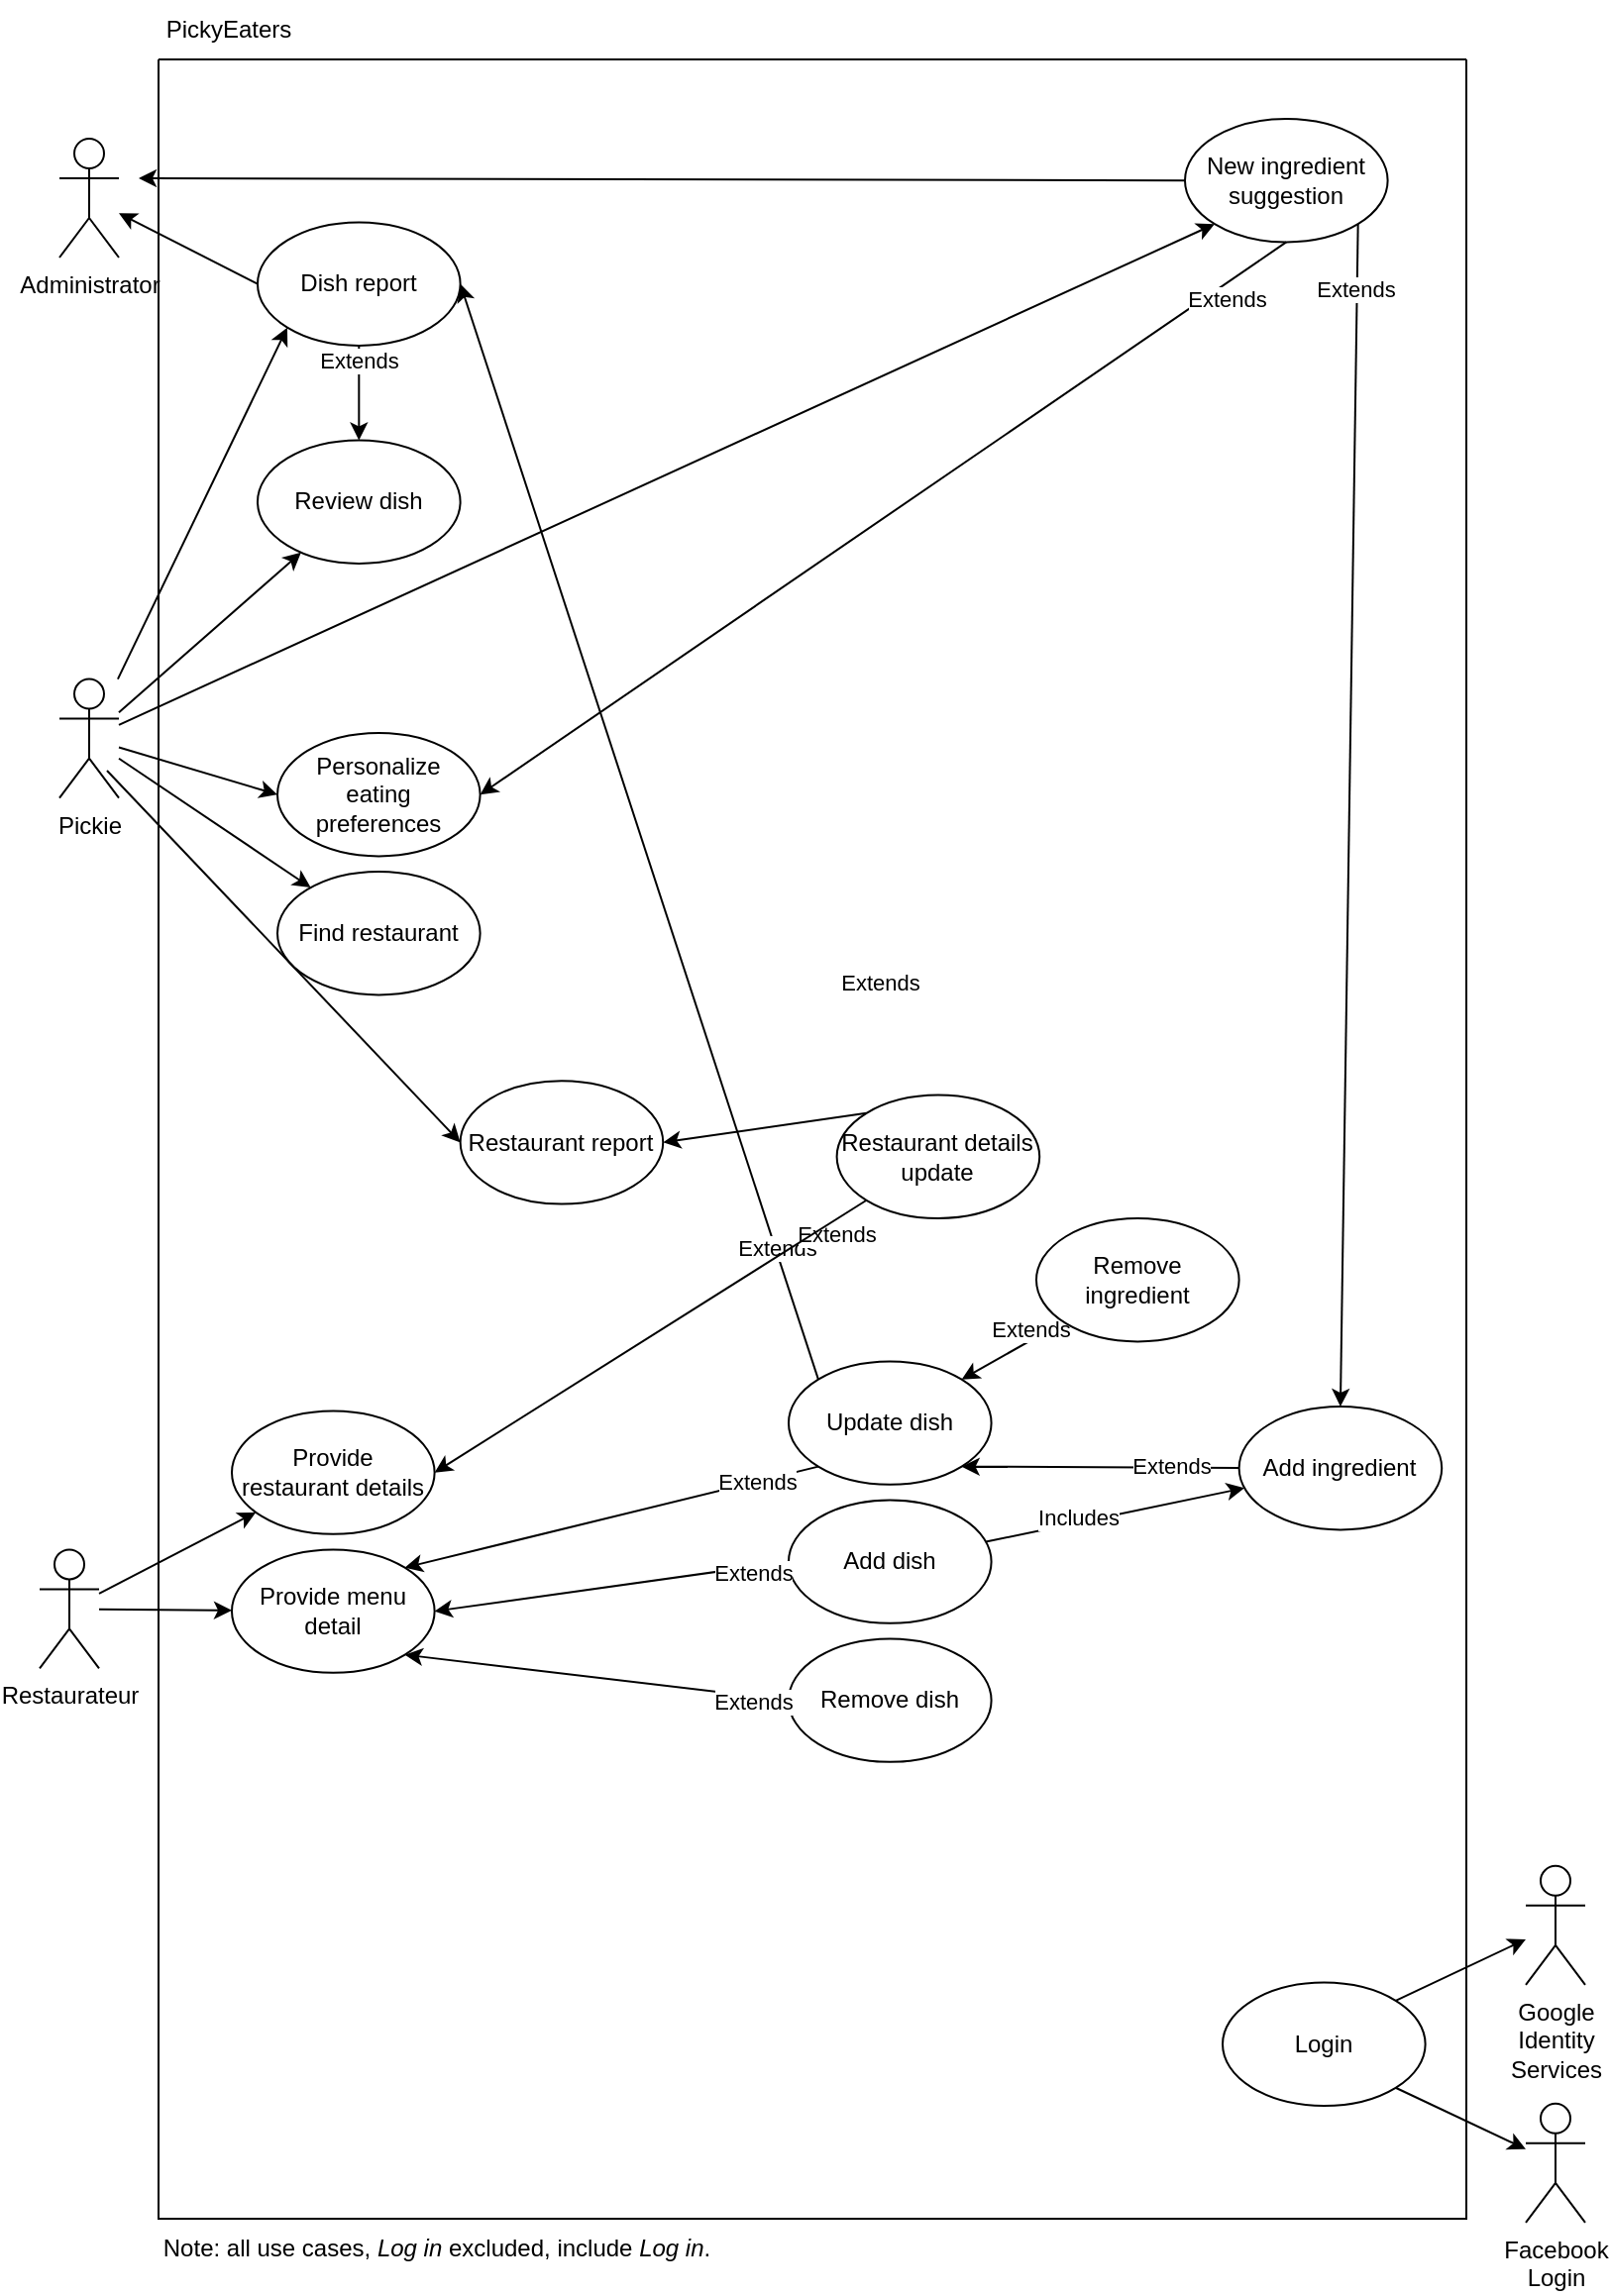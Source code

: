 <mxfile version="22.1.2" type="device">
  <diagram name="Pagina-1" id="WWh0_SsoO25W6FRa21t9">
    <mxGraphModel dx="1434" dy="836" grid="1" gridSize="10" guides="1" tooltips="1" connect="1" arrows="1" fold="1" page="1" pageScale="1" pageWidth="827" pageHeight="1169" math="0" shadow="0">
      <root>
        <mxCell id="0" />
        <mxCell id="1" parent="0" />
        <mxCell id="SUVodkcdX4tQ2F5Mpv8K-131" value="" style="swimlane;startSize=0;" parent="1" vertex="1">
          <mxGeometry x="80" y="40" width="660" height="1090" as="geometry">
            <mxRectangle x="100" y="40" width="50" height="40" as="alternateBounds" />
          </mxGeometry>
        </mxCell>
        <mxCell id="gfF8k4J5GaET6WxlGwNS-1" value="" style="rounded=0;orthogonalLoop=1;jettySize=auto;html=1;entryX=0.5;entryY=0;entryDx=0;entryDy=0;exitX=1;exitY=1;exitDx=0;exitDy=0;" parent="SUVodkcdX4tQ2F5Mpv8K-131" source="SUVodkcdX4tQ2F5Mpv8K-222" target="SUVodkcdX4tQ2F5Mpv8K-21" edge="1">
          <mxGeometry relative="1" as="geometry" />
        </mxCell>
        <mxCell id="gfF8k4J5GaET6WxlGwNS-2" value="Extends" style="edgeLabel;html=1;align=center;verticalAlign=middle;resizable=0;points=[];" parent="gfF8k4J5GaET6WxlGwNS-1" vertex="1" connectable="0">
          <mxGeometry x="-0.699" y="-1" relative="1" as="geometry">
            <mxPoint x="1" y="-57" as="offset" />
          </mxGeometry>
        </mxCell>
        <mxCell id="SUVodkcdX4tQ2F5Mpv8K-222" value="New ingredient suggestion" style="ellipse;whiteSpace=wrap;html=1;movable=1;resizable=1;rotatable=1;deletable=1;editable=1;locked=0;connectable=1;" parent="SUVodkcdX4tQ2F5Mpv8K-131" vertex="1">
          <mxGeometry x="518.002" y="30" width="102.308" height="62.222" as="geometry" />
        </mxCell>
        <mxCell id="SUVodkcdX4tQ2F5Mpv8K-224" value="" style="rounded=0;orthogonalLoop=1;jettySize=auto;html=1;entryX=1;entryY=0.5;entryDx=0;entryDy=0;exitX=0.5;exitY=1;exitDx=0;exitDy=0;" parent="SUVodkcdX4tQ2F5Mpv8K-131" source="SUVodkcdX4tQ2F5Mpv8K-222" target="SUVodkcdX4tQ2F5Mpv8K-11" edge="1">
          <mxGeometry relative="1" as="geometry" />
        </mxCell>
        <mxCell id="0ggBJ-V_-2L_ERKzc3WN-99" value="Extends" style="edgeLabel;html=1;align=center;verticalAlign=middle;resizable=0;points=[];" parent="SUVodkcdX4tQ2F5Mpv8K-224" vertex="1" connectable="0">
          <mxGeometry x="-0.499" y="2" relative="1" as="geometry">
            <mxPoint x="70" y="-43" as="offset" />
          </mxGeometry>
        </mxCell>
        <mxCell id="SUVodkcdX4tQ2F5Mpv8K-117" value="Login" style="ellipse;whiteSpace=wrap;html=1;movable=1;resizable=1;rotatable=1;deletable=1;editable=1;locked=0;connectable=1;" parent="SUVodkcdX4tQ2F5Mpv8K-131" vertex="1">
          <mxGeometry x="537" y="970.78" width="102.308" height="62.222" as="geometry" />
        </mxCell>
        <mxCell id="SUVodkcdX4tQ2F5Mpv8K-26" value="" style="rounded=0;orthogonalLoop=1;jettySize=auto;html=1;" parent="SUVodkcdX4tQ2F5Mpv8K-131" source="SUVodkcdX4tQ2F5Mpv8K-3" target="SUVodkcdX4tQ2F5Mpv8K-15" edge="1">
          <mxGeometry relative="1" as="geometry">
            <mxPoint x="-40" y="787.21" as="sourcePoint" />
          </mxGeometry>
        </mxCell>
        <mxCell id="SUVodkcdX4tQ2F5Mpv8K-115" value="" style="rounded=0;orthogonalLoop=1;jettySize=auto;html=1;" parent="SUVodkcdX4tQ2F5Mpv8K-131" source="SUVodkcdX4tQ2F5Mpv8K-3" target="SUVodkcdX4tQ2F5Mpv8K-114" edge="1">
          <mxGeometry relative="1" as="geometry" />
        </mxCell>
        <mxCell id="SUVodkcdX4tQ2F5Mpv8K-3" value="Restaurateur" style="shape=umlActor;verticalLabelPosition=bottom;verticalAlign=top;html=1;" parent="SUVodkcdX4tQ2F5Mpv8K-131" vertex="1">
          <mxGeometry x="-60" y="752.21" width="30" height="60" as="geometry" />
        </mxCell>
        <mxCell id="SUVodkcdX4tQ2F5Mpv8K-70" value="Remove dish" style="ellipse;whiteSpace=wrap;html=1;movable=1;resizable=1;rotatable=1;deletable=1;editable=1;locked=0;connectable=1;" parent="SUVodkcdX4tQ2F5Mpv8K-131" vertex="1">
          <mxGeometry x="317.985" y="797.213" width="102.308" height="62.222" as="geometry" />
        </mxCell>
        <mxCell id="SUVodkcdX4tQ2F5Mpv8K-212" value="" style="rounded=0;orthogonalLoop=1;jettySize=auto;html=1;" parent="SUVodkcdX4tQ2F5Mpv8K-131" source="SUVodkcdX4tQ2F5Mpv8K-107" target="SUVodkcdX4tQ2F5Mpv8K-21" edge="1">
          <mxGeometry relative="1" as="geometry" />
        </mxCell>
        <mxCell id="0ggBJ-V_-2L_ERKzc3WN-108" value="Includes" style="edgeLabel;html=1;align=center;verticalAlign=middle;resizable=0;points=[];" parent="SUVodkcdX4tQ2F5Mpv8K-212" vertex="1" connectable="0">
          <mxGeometry x="0.469" y="-1" relative="1" as="geometry">
            <mxPoint x="-50" y="6" as="offset" />
          </mxGeometry>
        </mxCell>
        <mxCell id="SUVodkcdX4tQ2F5Mpv8K-107" value="Add dish" style="ellipse;whiteSpace=wrap;html=1;movable=1;resizable=1;rotatable=1;deletable=1;editable=1;locked=0;connectable=1;" parent="SUVodkcdX4tQ2F5Mpv8K-131" vertex="1">
          <mxGeometry x="317.985" y="727.213" width="102.308" height="62.222" as="geometry" />
        </mxCell>
        <mxCell id="SUVodkcdX4tQ2F5Mpv8K-19" value="Update dish" style="ellipse;whiteSpace=wrap;html=1;movable=1;resizable=1;rotatable=1;deletable=1;editable=1;locked=0;connectable=1;" parent="SUVodkcdX4tQ2F5Mpv8K-131" vertex="1">
          <mxGeometry x="317.988" y="657.216" width="102.308" height="62.222" as="geometry" />
        </mxCell>
        <mxCell id="SUVodkcdX4tQ2F5Mpv8K-218" value="" style="rounded=0;orthogonalLoop=1;jettySize=auto;html=1;entryX=1;entryY=0;entryDx=0;entryDy=0;" parent="SUVodkcdX4tQ2F5Mpv8K-131" source="SUVodkcdX4tQ2F5Mpv8K-20" target="SUVodkcdX4tQ2F5Mpv8K-19" edge="1">
          <mxGeometry relative="1" as="geometry" />
        </mxCell>
        <mxCell id="0ggBJ-V_-2L_ERKzc3WN-107" value="Extends" style="edgeLabel;html=1;align=center;verticalAlign=middle;resizable=0;points=[];" parent="SUVodkcdX4tQ2F5Mpv8K-218" vertex="1" connectable="0">
          <mxGeometry x="-0.731" relative="1" as="geometry">
            <mxPoint x="-10" as="offset" />
          </mxGeometry>
        </mxCell>
        <mxCell id="SUVodkcdX4tQ2F5Mpv8K-20" value="Remove ingredient" style="ellipse;whiteSpace=wrap;html=1;movable=1;resizable=1;rotatable=1;deletable=1;editable=1;locked=0;connectable=1;" parent="SUVodkcdX4tQ2F5Mpv8K-131" vertex="1">
          <mxGeometry x="442.997" y="585.002" width="102.308" height="62.222" as="geometry" />
        </mxCell>
        <mxCell id="SUVodkcdX4tQ2F5Mpv8K-215" value="" style="rounded=0;orthogonalLoop=1;jettySize=auto;html=1;entryX=1;entryY=1;entryDx=0;entryDy=0;" parent="SUVodkcdX4tQ2F5Mpv8K-131" source="SUVodkcdX4tQ2F5Mpv8K-21" target="SUVodkcdX4tQ2F5Mpv8K-19" edge="1">
          <mxGeometry relative="1" as="geometry" />
        </mxCell>
        <mxCell id="0ggBJ-V_-2L_ERKzc3WN-109" value="Extends" style="edgeLabel;html=1;align=center;verticalAlign=middle;resizable=0;points=[];" parent="SUVodkcdX4tQ2F5Mpv8K-215" vertex="1" connectable="0">
          <mxGeometry x="-0.509" y="-1" relative="1" as="geometry">
            <mxPoint as="offset" />
          </mxGeometry>
        </mxCell>
        <mxCell id="SUVodkcdX4tQ2F5Mpv8K-21" value="Add ingredient" style="ellipse;whiteSpace=wrap;html=1;movable=1;resizable=1;rotatable=1;deletable=1;editable=1;locked=0;connectable=1;" parent="SUVodkcdX4tQ2F5Mpv8K-131" vertex="1">
          <mxGeometry x="545.305" y="680.003" width="102.308" height="62.222" as="geometry" />
        </mxCell>
        <mxCell id="SUVodkcdX4tQ2F5Mpv8K-28" value="Restaurant details update" style="ellipse;whiteSpace=wrap;html=1;movable=1;resizable=1;rotatable=1;deletable=1;editable=1;locked=0;connectable=1;" parent="SUVodkcdX4tQ2F5Mpv8K-131" vertex="1">
          <mxGeometry x="342.308" y="522.777" width="102.308" height="62.222" as="geometry" />
        </mxCell>
        <mxCell id="SUVodkcdX4tQ2F5Mpv8K-178" value="" style="rounded=0;orthogonalLoop=1;jettySize=auto;html=1;entryX=1;entryY=0.5;entryDx=0;entryDy=0;exitX=0;exitY=0;exitDx=0;exitDy=0;" parent="SUVodkcdX4tQ2F5Mpv8K-131" source="SUVodkcdX4tQ2F5Mpv8K-19" target="SUVodkcdX4tQ2F5Mpv8K-18" edge="1">
          <mxGeometry relative="1" as="geometry">
            <mxPoint x="373" y="509.32" as="sourcePoint" />
            <mxPoint x="147" y="557.32" as="targetPoint" />
          </mxGeometry>
        </mxCell>
        <mxCell id="0ggBJ-V_-2L_ERKzc3WN-106" value="Extends" style="edgeLabel;html=1;align=center;verticalAlign=middle;resizable=0;points=[];" parent="SUVodkcdX4tQ2F5Mpv8K-178" vertex="1" connectable="0">
          <mxGeometry x="-0.759" y="-1" relative="1" as="geometry">
            <mxPoint as="offset" />
          </mxGeometry>
        </mxCell>
        <mxCell id="SUVodkcdX4tQ2F5Mpv8K-208" value="" style="rounded=0;orthogonalLoop=1;jettySize=auto;html=1;exitX=0;exitY=0;exitDx=0;exitDy=0;entryX=1;entryY=0.5;entryDx=0;entryDy=0;" parent="SUVodkcdX4tQ2F5Mpv8K-131" source="SUVodkcdX4tQ2F5Mpv8K-28" target="SUVodkcdX4tQ2F5Mpv8K-12" edge="1">
          <mxGeometry relative="1" as="geometry">
            <mxPoint x="209.31" y="965.98" as="sourcePoint" />
            <mxPoint x="-13.69" y="923.98" as="targetPoint" />
          </mxGeometry>
        </mxCell>
        <mxCell id="0ggBJ-V_-2L_ERKzc3WN-110" value="Extends" style="edgeLabel;html=1;align=center;verticalAlign=middle;resizable=0;points=[];" parent="SUVodkcdX4tQ2F5Mpv8K-208" vertex="1" connectable="0">
          <mxGeometry x="-0.211" y="3" relative="1" as="geometry">
            <mxPoint x="25" y="52" as="offset" />
          </mxGeometry>
        </mxCell>
        <mxCell id="SUVodkcdX4tQ2F5Mpv8K-15" value="Provide menu detail" style="ellipse;whiteSpace=wrap;html=1;movable=1;resizable=1;rotatable=1;deletable=1;editable=1;locked=0;connectable=1;" parent="SUVodkcdX4tQ2F5Mpv8K-131" vertex="1">
          <mxGeometry x="37" y="752.21" width="102.308" height="62.222" as="geometry" />
        </mxCell>
        <mxCell id="SUVodkcdX4tQ2F5Mpv8K-177" value="" style="rounded=0;orthogonalLoop=1;jettySize=auto;html=1;exitX=0;exitY=0.5;exitDx=0;exitDy=0;entryX=1;entryY=1;entryDx=0;entryDy=0;" parent="SUVodkcdX4tQ2F5Mpv8K-131" source="SUVodkcdX4tQ2F5Mpv8K-70" target="SUVodkcdX4tQ2F5Mpv8K-15" edge="1">
          <mxGeometry relative="1" as="geometry">
            <mxPoint x="341" y="610.21" as="sourcePoint" />
            <mxPoint x="125" y="666.21" as="targetPoint" />
          </mxGeometry>
        </mxCell>
        <mxCell id="0ggBJ-V_-2L_ERKzc3WN-105" value="Extends" style="edgeLabel;html=1;align=center;verticalAlign=middle;resizable=0;points=[];" parent="SUVodkcdX4tQ2F5Mpv8K-177" vertex="1" connectable="0">
          <mxGeometry x="-0.817" y="3" relative="1" as="geometry">
            <mxPoint as="offset" />
          </mxGeometry>
        </mxCell>
        <mxCell id="SUVodkcdX4tQ2F5Mpv8K-174" value="" style="rounded=0;orthogonalLoop=1;jettySize=auto;html=1;entryX=1;entryY=0;entryDx=0;entryDy=0;exitX=0;exitY=1;exitDx=0;exitDy=0;" parent="SUVodkcdX4tQ2F5Mpv8K-131" source="SUVodkcdX4tQ2F5Mpv8K-19" target="SUVodkcdX4tQ2F5Mpv8K-15" edge="1">
          <mxGeometry relative="1" as="geometry" />
        </mxCell>
        <mxCell id="0ggBJ-V_-2L_ERKzc3WN-102" value="Extends" style="edgeLabel;html=1;align=center;verticalAlign=middle;resizable=0;points=[];" parent="SUVodkcdX4tQ2F5Mpv8K-174" vertex="1" connectable="0">
          <mxGeometry x="-0.7" relative="1" as="geometry">
            <mxPoint as="offset" />
          </mxGeometry>
        </mxCell>
        <mxCell id="SUVodkcdX4tQ2F5Mpv8K-175" value="" style="rounded=0;orthogonalLoop=1;jettySize=auto;html=1;exitX=0;exitY=0.5;exitDx=0;exitDy=0;entryX=1;entryY=0.5;entryDx=0;entryDy=0;" parent="SUVodkcdX4tQ2F5Mpv8K-131" source="SUVodkcdX4tQ2F5Mpv8K-107" target="SUVodkcdX4tQ2F5Mpv8K-15" edge="1">
          <mxGeometry relative="1" as="geometry">
            <mxPoint x="293" y="657.98" as="sourcePoint" />
            <mxPoint x="77" y="713.98" as="targetPoint" />
          </mxGeometry>
        </mxCell>
        <mxCell id="0ggBJ-V_-2L_ERKzc3WN-104" value="Extends" style="edgeLabel;html=1;align=center;verticalAlign=middle;resizable=0;points=[];" parent="SUVodkcdX4tQ2F5Mpv8K-175" vertex="1" connectable="0">
          <mxGeometry x="-0.794" y="3" relative="1" as="geometry">
            <mxPoint as="offset" />
          </mxGeometry>
        </mxCell>
        <mxCell id="SUVodkcdX4tQ2F5Mpv8K-114" value="Provide&lt;br&gt;restaurant details" style="ellipse;whiteSpace=wrap;html=1;movable=1;resizable=1;rotatable=1;deletable=1;editable=1;locked=0;connectable=1;" parent="SUVodkcdX4tQ2F5Mpv8K-131" vertex="1">
          <mxGeometry x="37" y="682.212" width="102.308" height="62.222" as="geometry" />
        </mxCell>
        <mxCell id="SUVodkcdX4tQ2F5Mpv8K-210" value="" style="rounded=0;orthogonalLoop=1;jettySize=auto;html=1;exitX=0;exitY=1;exitDx=0;exitDy=0;entryX=1;entryY=0.5;entryDx=0;entryDy=0;" parent="SUVodkcdX4tQ2F5Mpv8K-131" source="SUVodkcdX4tQ2F5Mpv8K-28" target="SUVodkcdX4tQ2F5Mpv8K-114" edge="1">
          <mxGeometry relative="1" as="geometry">
            <mxPoint x="339.69" y="805.1" as="sourcePoint" />
            <mxPoint x="76.69" y="592.1" as="targetPoint" />
          </mxGeometry>
        </mxCell>
        <mxCell id="0ggBJ-V_-2L_ERKzc3WN-111" value="Extends" style="edgeLabel;html=1;align=center;verticalAlign=middle;resizable=0;points=[];" parent="SUVodkcdX4tQ2F5Mpv8K-210" vertex="1" connectable="0">
          <mxGeometry x="-0.337" y="2" relative="1" as="geometry">
            <mxPoint x="78" y="-157" as="offset" />
          </mxGeometry>
        </mxCell>
        <mxCell id="0ggBJ-V_-2L_ERKzc3WN-51" value="" style="rounded=0;orthogonalLoop=1;jettySize=auto;html=1;exitX=0;exitY=0.5;exitDx=0;exitDy=0;" parent="SUVodkcdX4tQ2F5Mpv8K-131" source="SUVodkcdX4tQ2F5Mpv8K-222" edge="1">
          <mxGeometry relative="1" as="geometry">
            <mxPoint x="-30.45" y="534.53" as="sourcePoint" />
            <mxPoint x="-10" y="60" as="targetPoint" />
          </mxGeometry>
        </mxCell>
        <mxCell id="SUVodkcdX4tQ2F5Mpv8K-22" value="" style="rounded=0;orthogonalLoop=1;jettySize=auto;html=1;" parent="SUVodkcdX4tQ2F5Mpv8K-131" source="SUVodkcdX4tQ2F5Mpv8K-2" target="SUVodkcdX4tQ2F5Mpv8K-13" edge="1">
          <mxGeometry relative="1" as="geometry" />
        </mxCell>
        <mxCell id="SUVodkcdX4tQ2F5Mpv8K-24" style="rounded=0;orthogonalLoop=1;jettySize=auto;html=1;entryX=0;entryY=0.5;entryDx=0;entryDy=0;exitX=0.8;exitY=0.77;exitDx=0;exitDy=0;exitPerimeter=0;" parent="SUVodkcdX4tQ2F5Mpv8K-131" source="SUVodkcdX4tQ2F5Mpv8K-2" target="SUVodkcdX4tQ2F5Mpv8K-12" edge="1">
          <mxGeometry relative="1" as="geometry" />
        </mxCell>
        <mxCell id="SUVodkcdX4tQ2F5Mpv8K-147" value="" style="rounded=0;orthogonalLoop=1;jettySize=auto;html=1;" parent="SUVodkcdX4tQ2F5Mpv8K-131" source="SUVodkcdX4tQ2F5Mpv8K-2" target="SUVodkcdX4tQ2F5Mpv8K-17" edge="1">
          <mxGeometry relative="1" as="geometry" />
        </mxCell>
        <mxCell id="YbZGFvySAMu8Sz7GHmqz-59" value="" style="rounded=0;orthogonalLoop=1;jettySize=auto;html=1;entryX=0;entryY=1;entryDx=0;entryDy=0;" edge="1" parent="SUVodkcdX4tQ2F5Mpv8K-131" source="SUVodkcdX4tQ2F5Mpv8K-2" target="SUVodkcdX4tQ2F5Mpv8K-222">
          <mxGeometry relative="1" as="geometry" />
        </mxCell>
        <mxCell id="SUVodkcdX4tQ2F5Mpv8K-2" value="Pickie" style="shape=umlActor;verticalLabelPosition=bottom;verticalAlign=top;html=1;" parent="SUVodkcdX4tQ2F5Mpv8K-131" vertex="1">
          <mxGeometry x="-50" y="312.78" width="30" height="60" as="geometry" />
        </mxCell>
        <mxCell id="SUVodkcdX4tQ2F5Mpv8K-17" value="Review dish" style="ellipse;whiteSpace=wrap;html=1;movable=1;resizable=1;rotatable=1;deletable=1;editable=1;locked=0;connectable=1;" parent="SUVodkcdX4tQ2F5Mpv8K-131" vertex="1">
          <mxGeometry x="49.996" y="192.22" width="102.308" height="62.222" as="geometry" />
        </mxCell>
        <mxCell id="SUVodkcdX4tQ2F5Mpv8K-169" style="rounded=0;orthogonalLoop=1;jettySize=auto;html=1;entryX=0.5;entryY=0;entryDx=0;entryDy=0;" parent="SUVodkcdX4tQ2F5Mpv8K-131" source="SUVodkcdX4tQ2F5Mpv8K-18" target="SUVodkcdX4tQ2F5Mpv8K-17" edge="1">
          <mxGeometry relative="1" as="geometry">
            <mxPoint x="103" y="182.22" as="targetPoint" />
          </mxGeometry>
        </mxCell>
        <mxCell id="0ggBJ-V_-2L_ERKzc3WN-101" value="Extends" style="edgeLabel;html=1;align=center;verticalAlign=middle;resizable=0;points=[];" parent="SUVodkcdX4tQ2F5Mpv8K-169" vertex="1" connectable="0">
          <mxGeometry x="-0.35" y="-1" relative="1" as="geometry">
            <mxPoint x="1" y="-8" as="offset" />
          </mxGeometry>
        </mxCell>
        <mxCell id="SUVodkcdX4tQ2F5Mpv8K-18" value="Dish report" style="ellipse;whiteSpace=wrap;html=1;movable=1;resizable=1;rotatable=1;deletable=1;editable=1;locked=0;connectable=1;" parent="SUVodkcdX4tQ2F5Mpv8K-131" vertex="1">
          <mxGeometry x="50.002" y="82.22" width="102.308" height="62.222" as="geometry" />
        </mxCell>
        <mxCell id="SUVodkcdX4tQ2F5Mpv8K-13" value="Find restaurant" style="ellipse;whiteSpace=wrap;html=1;movable=1;resizable=1;rotatable=1;deletable=1;editable=1;locked=0;connectable=1;" parent="SUVodkcdX4tQ2F5Mpv8K-131" vertex="1">
          <mxGeometry x="60" y="410" width="102.308" height="62.222" as="geometry" />
        </mxCell>
        <mxCell id="SUVodkcdX4tQ2F5Mpv8K-12" value="Restaurant report" style="ellipse;whiteSpace=wrap;html=1;movable=1;resizable=1;rotatable=1;deletable=1;editable=1;locked=0;connectable=1;" parent="SUVodkcdX4tQ2F5Mpv8K-131" vertex="1">
          <mxGeometry x="152.31" y="515.562" width="102.308" height="62.222" as="geometry" />
        </mxCell>
        <mxCell id="SUVodkcdX4tQ2F5Mpv8K-11" value="Personalize&lt;br&gt;eating&lt;br&gt;preferences" style="ellipse;whiteSpace=wrap;html=1;movable=1;resizable=1;rotatable=1;deletable=1;editable=1;locked=0;connectable=1;" parent="SUVodkcdX4tQ2F5Mpv8K-131" vertex="1">
          <mxGeometry x="60.004" y="340" width="102.308" height="62.222" as="geometry" />
        </mxCell>
        <mxCell id="0ggBJ-V_-2L_ERKzc3WN-89" style="rounded=0;orthogonalLoop=1;jettySize=auto;html=1;entryX=0;entryY=0.5;entryDx=0;entryDy=0;" parent="SUVodkcdX4tQ2F5Mpv8K-131" source="SUVodkcdX4tQ2F5Mpv8K-2" target="SUVodkcdX4tQ2F5Mpv8K-11" edge="1">
          <mxGeometry relative="1" as="geometry">
            <mxPoint x="-40" y="352.89" as="sourcePoint" />
            <mxPoint x="90" y="254.89" as="targetPoint" />
          </mxGeometry>
        </mxCell>
        <mxCell id="YbZGFvySAMu8Sz7GHmqz-1" value="" style="rounded=0;orthogonalLoop=1;jettySize=auto;html=1;entryX=0;entryY=1;entryDx=0;entryDy=0;" edge="1" parent="SUVodkcdX4tQ2F5Mpv8K-131" source="SUVodkcdX4tQ2F5Mpv8K-2" target="SUVodkcdX4tQ2F5Mpv8K-18">
          <mxGeometry relative="1" as="geometry">
            <mxPoint x="-20" y="432.32" as="sourcePoint" />
            <mxPoint x="68" y="505.32" as="targetPoint" />
          </mxGeometry>
        </mxCell>
        <mxCell id="SUVodkcdX4tQ2F5Mpv8K-249" value="PickyEaters" style="text;html=1;align=center;verticalAlign=middle;resizable=0;points=[];autosize=1;strokeColor=none;fillColor=none;" parent="1" vertex="1">
          <mxGeometry x="70" y="10" width="90" height="30" as="geometry" />
        </mxCell>
        <mxCell id="0ggBJ-V_-2L_ERKzc3WN-130" value="Note: all use cases, &lt;i&gt;Log in&lt;/i&gt; excluded, include &lt;i&gt;Log in&lt;/i&gt;." style="text;html=1;align=center;verticalAlign=middle;resizable=0;points=[];autosize=1;strokeColor=none;fillColor=none;" parent="1" vertex="1">
          <mxGeometry x="70" y="1130" width="300" height="30" as="geometry" />
        </mxCell>
        <mxCell id="SUVodkcdX4tQ2F5Mpv8K-30" value="Google&lt;br&gt;Identity &lt;br&gt;Services" style="shape=umlActor;verticalLabelPosition=bottom;verticalAlign=top;html=1;" parent="1" vertex="1">
          <mxGeometry x="770" y="951.89" width="30" height="60" as="geometry" />
        </mxCell>
        <mxCell id="0ggBJ-V_-2L_ERKzc3WN-1" value="Facebook &lt;br&gt;Login" style="shape=umlActor;verticalLabelPosition=bottom;verticalAlign=top;html=1;" parent="1" vertex="1">
          <mxGeometry x="770" y="1071.89" width="30" height="60" as="geometry" />
        </mxCell>
        <mxCell id="0ggBJ-V_-2L_ERKzc3WN-4" value="" style="endArrow=classic;html=1;rounded=0;exitX=1;exitY=0;exitDx=0;exitDy=0;" parent="1" source="SUVodkcdX4tQ2F5Mpv8K-117" target="SUVodkcdX4tQ2F5Mpv8K-30" edge="1">
          <mxGeometry width="50" height="50" relative="1" as="geometry">
            <mxPoint x="729.31" y="1164.12" as="sourcePoint" />
            <mxPoint x="779.31" y="1114.12" as="targetPoint" />
          </mxGeometry>
        </mxCell>
        <mxCell id="0ggBJ-V_-2L_ERKzc3WN-2" value="" style="endArrow=classic;html=1;rounded=0;exitX=1;exitY=1;exitDx=0;exitDy=0;" parent="1" source="SUVodkcdX4tQ2F5Mpv8K-117" target="0ggBJ-V_-2L_ERKzc3WN-1" edge="1">
          <mxGeometry width="50" height="50" relative="1" as="geometry">
            <mxPoint x="729.31" y="1188" as="sourcePoint" />
            <mxPoint x="787" y="1113" as="targetPoint" />
          </mxGeometry>
        </mxCell>
        <mxCell id="SUVodkcdX4tQ2F5Mpv8K-6" value="Administrator" style="shape=umlActor;verticalLabelPosition=bottom;verticalAlign=top;html=1;" parent="1" vertex="1">
          <mxGeometry x="30" y="80" width="30" height="60" as="geometry" />
        </mxCell>
        <mxCell id="YbZGFvySAMu8Sz7GHmqz-53" value="" style="rounded=0;orthogonalLoop=1;jettySize=auto;html=1;exitX=0;exitY=0.5;exitDx=0;exitDy=0;" edge="1" parent="1" source="SUVodkcdX4tQ2F5Mpv8K-18" target="SUVodkcdX4tQ2F5Mpv8K-6">
          <mxGeometry relative="1" as="geometry">
            <mxPoint x="10" y="400" as="sourcePoint" />
            <mxPoint x="-20" y="470" as="targetPoint" />
          </mxGeometry>
        </mxCell>
      </root>
    </mxGraphModel>
  </diagram>
</mxfile>
